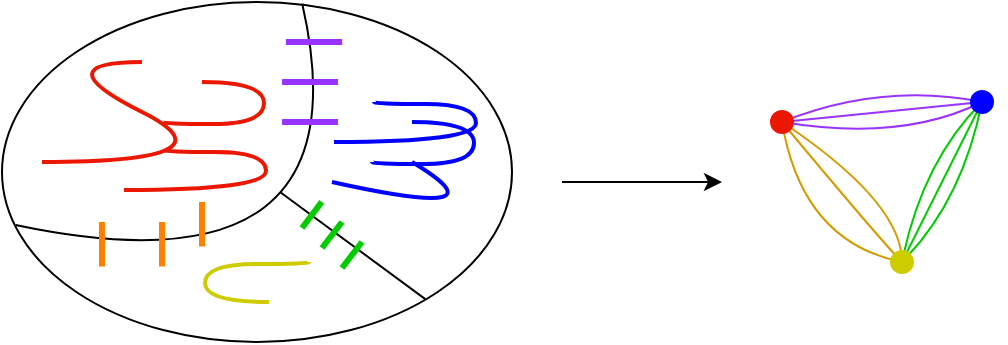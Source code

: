 <mxfile version="24.4.8" type="device">
  <diagram name="ページ1" id="P6bPA5czL3M3jnqTOG5g">
    <mxGraphModel dx="615" dy="328" grid="1" gridSize="10" guides="1" tooltips="1" connect="1" arrows="1" fold="1" page="1" pageScale="1" pageWidth="827" pageHeight="1169" math="0" shadow="0">
      <root>
        <mxCell id="0" />
        <mxCell id="1" parent="0" />
        <mxCell id="uI673GB2UuxpBGNJeL1E-1" value="" style="ellipse;whiteSpace=wrap;html=1;" parent="1" vertex="1">
          <mxGeometry x="190" y="160" width="255" height="170" as="geometry" />
        </mxCell>
        <mxCell id="uI673GB2UuxpBGNJeL1E-2" value="" style="curved=1;endArrow=none;html=1;rounded=0;endFill=0;strokeColor=#0000FF;strokeWidth=2;" parent="1" edge="1">
          <mxGeometry width="50" height="50" relative="1" as="geometry">
            <mxPoint x="355" y="250" as="sourcePoint" />
            <mxPoint x="395" y="240" as="targetPoint" />
            <Array as="points">
              <mxPoint x="445" y="270" />
            </Array>
          </mxGeometry>
        </mxCell>
        <mxCell id="uI673GB2UuxpBGNJeL1E-4" value="" style="endArrow=none;html=1;rounded=0;edgeStyle=orthogonalEdgeStyle;curved=1;strokeColor=#0000FF;strokeWidth=2;" parent="1" edge="1">
          <mxGeometry width="50" height="50" relative="1" as="geometry">
            <mxPoint x="375" y="240" as="sourcePoint" />
            <mxPoint x="395" y="220" as="targetPoint" />
            <Array as="points">
              <mxPoint x="375" y="241" />
              <mxPoint x="426" y="241" />
            </Array>
          </mxGeometry>
        </mxCell>
        <mxCell id="uI673GB2UuxpBGNJeL1E-5" value="" style="endArrow=none;html=1;rounded=0;edgeStyle=orthogonalEdgeStyle;curved=1;strokeColor=#0000FF;strokeWidth=2;" parent="1" edge="1">
          <mxGeometry width="50" height="50" relative="1" as="geometry">
            <mxPoint x="376" y="210" as="sourcePoint" />
            <mxPoint x="356" y="230" as="targetPoint" />
            <Array as="points">
              <mxPoint x="376" y="211" />
              <mxPoint x="427" y="211" />
            </Array>
          </mxGeometry>
        </mxCell>
        <mxCell id="uI673GB2UuxpBGNJeL1E-9" value="" style="curved=1;endArrow=none;html=1;rounded=0;endFill=0;strokeColor=#EB1700;strokeWidth=2;" parent="1" edge="1">
          <mxGeometry width="50" height="50" relative="1" as="geometry">
            <mxPoint x="210" y="240" as="sourcePoint" />
            <mxPoint x="260" y="190" as="targetPoint" />
            <Array as="points">
              <mxPoint x="310" y="240" />
              <mxPoint x="210" y="190" />
            </Array>
          </mxGeometry>
        </mxCell>
        <mxCell id="uI673GB2UuxpBGNJeL1E-10" value="" style="endArrow=none;html=1;rounded=0;edgeStyle=orthogonalEdgeStyle;curved=1;strokeColor=#EB1700;strokeWidth=2;" parent="1" edge="1">
          <mxGeometry width="50" height="50" relative="1" as="geometry">
            <mxPoint x="270" y="220" as="sourcePoint" />
            <mxPoint x="290" y="200" as="targetPoint" />
            <Array as="points">
              <mxPoint x="270" y="221" />
              <mxPoint x="321" y="221" />
            </Array>
          </mxGeometry>
        </mxCell>
        <mxCell id="uI673GB2UuxpBGNJeL1E-11" value="" style="endArrow=none;html=1;rounded=0;edgeStyle=orthogonalEdgeStyle;curved=1;strokeColor=#EB1700;strokeWidth=2;" parent="1" edge="1">
          <mxGeometry width="50" height="50" relative="1" as="geometry">
            <mxPoint x="271" y="234" as="sourcePoint" />
            <mxPoint x="251" y="254" as="targetPoint" />
            <Array as="points">
              <mxPoint x="271" y="235" />
              <mxPoint x="322" y="235" />
            </Array>
          </mxGeometry>
        </mxCell>
        <mxCell id="uI673GB2UuxpBGNJeL1E-17" value="" style="endArrow=none;html=1;rounded=0;edgeStyle=orthogonalEdgeStyle;curved=1;fillColor=#fff2cc;strokeColor=#CCCC00;strokeWidth=2;" parent="1" edge="1">
          <mxGeometry width="50" height="50" relative="1" as="geometry">
            <mxPoint x="343.5" y="290" as="sourcePoint" />
            <mxPoint x="323.5" y="310" as="targetPoint" />
            <Array as="points">
              <mxPoint x="291.5" y="291" />
              <mxPoint x="291.5" y="310" />
            </Array>
          </mxGeometry>
        </mxCell>
        <mxCell id="uI673GB2UuxpBGNJeL1E-18" value="" style="curved=1;endArrow=none;html=1;rounded=0;endFill=0;entryX=0.573;entryY=0.011;entryDx=0;entryDy=0;entryPerimeter=0;exitX=0.011;exitY=0.662;exitDx=0;exitDy=0;exitPerimeter=0;" parent="1" edge="1">
          <mxGeometry width="50" height="50" relative="1" as="geometry">
            <mxPoint x="196.805" y="271.54" as="sourcePoint" />
            <mxPoint x="340.115" y="160.87" as="targetPoint" />
            <Array as="points">
              <mxPoint x="374" y="309" />
            </Array>
          </mxGeometry>
        </mxCell>
        <mxCell id="uI673GB2UuxpBGNJeL1E-23" value="" style="endArrow=none;html=1;rounded=0;entryX=0.83;entryY=0.874;entryDx=0;entryDy=0;entryPerimeter=0;" parent="1" target="uI673GB2UuxpBGNJeL1E-1" edge="1">
          <mxGeometry width="50" height="50" relative="1" as="geometry">
            <mxPoint x="329" y="255" as="sourcePoint" />
            <mxPoint x="399" y="205" as="targetPoint" />
          </mxGeometry>
        </mxCell>
        <mxCell id="uI673GB2UuxpBGNJeL1E-24" value="" style="endArrow=none;html=1;rounded=0;entryX=0.667;entryY=0.118;entryDx=0;entryDy=0;entryPerimeter=0;fillColor=#e1d5e7;strokeColor=#9933FF;strokeWidth=3;" parent="1" target="uI673GB2UuxpBGNJeL1E-1" edge="1">
          <mxGeometry width="50" height="50" relative="1" as="geometry">
            <mxPoint x="332" y="180" as="sourcePoint" />
            <mxPoint x="342" y="180" as="targetPoint" />
          </mxGeometry>
        </mxCell>
        <mxCell id="uI673GB2UuxpBGNJeL1E-25" value="" style="endArrow=none;html=1;rounded=0;entryX=0.667;entryY=0.118;entryDx=0;entryDy=0;entryPerimeter=0;fillColor=#e1d5e7;strokeColor=#9933FF;strokeWidth=3;" parent="1" edge="1">
          <mxGeometry width="50" height="50" relative="1" as="geometry">
            <mxPoint x="330" y="200" as="sourcePoint" />
            <mxPoint x="358" y="200" as="targetPoint" />
          </mxGeometry>
        </mxCell>
        <mxCell id="uI673GB2UuxpBGNJeL1E-26" value="" style="endArrow=none;html=1;rounded=0;entryX=0.667;entryY=0.118;entryDx=0;entryDy=0;entryPerimeter=0;fillColor=#e1d5e7;strokeColor=#9933FF;strokeWidth=3;" parent="1" edge="1">
          <mxGeometry width="50" height="50" relative="1" as="geometry">
            <mxPoint x="330" y="220" as="sourcePoint" />
            <mxPoint x="358" y="220" as="targetPoint" />
          </mxGeometry>
        </mxCell>
        <mxCell id="uI673GB2UuxpBGNJeL1E-27" value="" style="endArrow=none;html=1;rounded=0;entryX=0.627;entryY=0.588;entryDx=0;entryDy=0;entryPerimeter=0;fillColor=#d5e8d4;strokeColor=#00CC00;strokeWidth=3;" parent="1" target="uI673GB2UuxpBGNJeL1E-1" edge="1">
          <mxGeometry width="50" height="50" relative="1" as="geometry">
            <mxPoint x="340" y="273" as="sourcePoint" />
            <mxPoint x="368" y="273" as="targetPoint" />
          </mxGeometry>
        </mxCell>
        <mxCell id="uI673GB2UuxpBGNJeL1E-28" value="" style="endArrow=none;html=1;rounded=0;entryX=0.627;entryY=0.588;entryDx=0;entryDy=0;entryPerimeter=0;fillColor=#d5e8d4;strokeColor=#00CC00;strokeWidth=3;" parent="1" edge="1">
          <mxGeometry width="50" height="50" relative="1" as="geometry">
            <mxPoint x="350" y="283" as="sourcePoint" />
            <mxPoint x="360" y="270" as="targetPoint" />
          </mxGeometry>
        </mxCell>
        <mxCell id="uI673GB2UuxpBGNJeL1E-29" value="" style="endArrow=none;html=1;rounded=0;entryX=0.627;entryY=0.588;entryDx=0;entryDy=0;entryPerimeter=0;fillColor=#d5e8d4;strokeColor=#00CC00;strokeWidth=3;" parent="1" edge="1">
          <mxGeometry width="50" height="50" relative="1" as="geometry">
            <mxPoint x="360" y="293" as="sourcePoint" />
            <mxPoint x="370" y="280" as="targetPoint" />
          </mxGeometry>
        </mxCell>
        <mxCell id="uI673GB2UuxpBGNJeL1E-30" value="" style="endArrow=none;html=1;rounded=0;entryX=0.196;entryY=0.647;entryDx=0;entryDy=0;entryPerimeter=0;strokeColor=#FF8000;strokeWidth=3;" parent="1" target="uI673GB2UuxpBGNJeL1E-1" edge="1">
          <mxGeometry width="50" height="50" relative="1" as="geometry">
            <mxPoint x="240.003" y="292.269" as="sourcePoint" />
            <mxPoint x="276.72" y="270" as="targetPoint" />
          </mxGeometry>
        </mxCell>
        <mxCell id="uI673GB2UuxpBGNJeL1E-31" value="" style="endArrow=none;html=1;rounded=0;entryX=0.196;entryY=0.647;entryDx=0;entryDy=0;entryPerimeter=0;strokeColor=#FF8000;strokeWidth=3;" parent="1" edge="1">
          <mxGeometry width="50" height="50" relative="1" as="geometry">
            <mxPoint x="270.003" y="292.269" as="sourcePoint" />
            <mxPoint x="270" y="270" as="targetPoint" />
          </mxGeometry>
        </mxCell>
        <mxCell id="uI673GB2UuxpBGNJeL1E-32" value="" style="endArrow=none;html=1;rounded=0;entryX=0.196;entryY=0.647;entryDx=0;entryDy=0;entryPerimeter=0;strokeColor=#FF8000;strokeWidth=3;" parent="1" edge="1">
          <mxGeometry width="50" height="50" relative="1" as="geometry">
            <mxPoint x="290.003" y="282.269" as="sourcePoint" />
            <mxPoint x="290" y="260" as="targetPoint" />
          </mxGeometry>
        </mxCell>
        <mxCell id="tcZ2_WOt_9zWt18CXV5K-1" value="" style="endArrow=classic;html=1;rounded=0;" edge="1" parent="1">
          <mxGeometry width="50" height="50" relative="1" as="geometry">
            <mxPoint x="470" y="250" as="sourcePoint" />
            <mxPoint x="550" y="250" as="targetPoint" />
          </mxGeometry>
        </mxCell>
        <mxCell id="tcZ2_WOt_9zWt18CXV5K-5" value="" style="curved=1;endArrow=none;html=1;rounded=0;entryX=0.107;entryY=0.37;entryDx=0;entryDy=0;entryPerimeter=0;endFill=0;fillColor=#ffe6cc;strokeColor=#d79b00;" edge="1" parent="1" target="tcZ2_WOt_9zWt18CXV5K-4">
          <mxGeometry width="50" height="50" relative="1" as="geometry">
            <mxPoint x="580" y="220" as="sourcePoint" />
            <mxPoint x="590" y="240" as="targetPoint" />
            <Array as="points">
              <mxPoint x="590" y="280" />
            </Array>
          </mxGeometry>
        </mxCell>
        <mxCell id="tcZ2_WOt_9zWt18CXV5K-6" value="" style="curved=1;endArrow=none;html=1;rounded=0;entryX=0.675;entryY=0.461;entryDx=0;entryDy=0;entryPerimeter=0;endFill=0;fillColor=#ffe6cc;strokeColor=#d79b00;exitX=0.652;exitY=0.416;exitDx=0;exitDy=0;exitPerimeter=0;" edge="1" parent="1" source="tcZ2_WOt_9zWt18CXV5K-2" target="tcZ2_WOt_9zWt18CXV5K-4">
          <mxGeometry width="50" height="50" relative="1" as="geometry">
            <mxPoint x="620" y="210" as="sourcePoint" />
            <mxPoint x="680" y="280" as="targetPoint" />
            <Array as="points">
              <mxPoint x="640" y="260" />
            </Array>
          </mxGeometry>
        </mxCell>
        <mxCell id="tcZ2_WOt_9zWt18CXV5K-7" value="" style="curved=1;endArrow=none;html=1;rounded=0;entryX=0.334;entryY=0.575;entryDx=0;entryDy=0;entryPerimeter=0;endFill=0;fillColor=#ffe6cc;strokeColor=#d79b00;" edge="1" parent="1" source="tcZ2_WOt_9zWt18CXV5K-2" target="tcZ2_WOt_9zWt18CXV5K-4">
          <mxGeometry width="50" height="50" relative="1" as="geometry">
            <mxPoint x="590" y="230" as="sourcePoint" />
            <mxPoint x="650" y="300" as="targetPoint" />
            <Array as="points">
              <mxPoint x="630" y="280" />
            </Array>
          </mxGeometry>
        </mxCell>
        <mxCell id="tcZ2_WOt_9zWt18CXV5K-8" value="" style="curved=1;endArrow=none;html=1;rounded=0;entryX=0.264;entryY=0.9;entryDx=0;entryDy=0;entryPerimeter=0;endFill=0;fillColor=#ffe6cc;strokeColor=#9933FF;exitX=0.66;exitY=0.645;exitDx=0;exitDy=0;exitPerimeter=0;" edge="1" parent="1" source="tcZ2_WOt_9zWt18CXV5K-2" target="tcZ2_WOt_9zWt18CXV5K-3">
          <mxGeometry width="50" height="50" relative="1" as="geometry">
            <mxPoint x="590" y="175" as="sourcePoint" />
            <mxPoint x="650" y="245" as="targetPoint" />
            <Array as="points">
              <mxPoint x="630" y="200" />
            </Array>
          </mxGeometry>
        </mxCell>
        <mxCell id="tcZ2_WOt_9zWt18CXV5K-9" value="" style="curved=1;endArrow=none;html=1;rounded=0;entryX=0.623;entryY=0.711;entryDx=0;entryDy=0;entryPerimeter=0;endFill=0;fillColor=#ffe6cc;strokeColor=#9933FF;exitX=0.34;exitY=0.589;exitDx=0;exitDy=0;exitPerimeter=0;" edge="1" parent="1" source="tcZ2_WOt_9zWt18CXV5K-2" target="tcZ2_WOt_9zWt18CXV5K-3">
          <mxGeometry width="50" height="50" relative="1" as="geometry">
            <mxPoint x="590" y="230" as="sourcePoint" />
            <mxPoint x="690" y="220" as="targetPoint" />
            <Array as="points">
              <mxPoint x="640" y="230" />
            </Array>
          </mxGeometry>
        </mxCell>
        <mxCell id="tcZ2_WOt_9zWt18CXV5K-10" value="" style="curved=1;endArrow=none;html=1;rounded=0;entryX=0.434;entryY=0.73;entryDx=0;entryDy=0;entryPerimeter=0;endFill=0;fillColor=#ffe6cc;strokeColor=#9933FF;exitX=0.302;exitY=0.589;exitDx=0;exitDy=0;exitPerimeter=0;" edge="1" parent="1" source="tcZ2_WOt_9zWt18CXV5K-2" target="tcZ2_WOt_9zWt18CXV5K-3">
          <mxGeometry width="50" height="50" relative="1" as="geometry">
            <mxPoint x="590" y="230" as="sourcePoint" />
            <mxPoint x="690" y="220" as="targetPoint" />
          </mxGeometry>
        </mxCell>
        <mxCell id="tcZ2_WOt_9zWt18CXV5K-11" value="" style="curved=1;endArrow=none;html=1;rounded=0;entryX=0.792;entryY=0.975;entryDx=0;entryDy=0;entryPerimeter=0;endFill=0;fillColor=#d5e8d4;strokeColor=#00CC00;" edge="1" parent="1" source="tcZ2_WOt_9zWt18CXV5K-4" target="tcZ2_WOt_9zWt18CXV5K-3">
          <mxGeometry width="50" height="50" relative="1" as="geometry">
            <mxPoint x="600" y="240" as="sourcePoint" />
            <mxPoint x="700" y="230" as="targetPoint" />
            <Array as="points">
              <mxPoint x="660" y="250" />
            </Array>
          </mxGeometry>
        </mxCell>
        <mxCell id="tcZ2_WOt_9zWt18CXV5K-12" value="" style="curved=1;endArrow=none;html=1;rounded=0;entryX=0.377;entryY=0.674;entryDx=0;entryDy=0;entryPerimeter=0;endFill=0;fillColor=#d5e8d4;strokeColor=#00CC00;exitX=0.679;exitY=0.542;exitDx=0;exitDy=0;exitPerimeter=0;" edge="1" parent="1" source="tcZ2_WOt_9zWt18CXV5K-4" target="tcZ2_WOt_9zWt18CXV5K-3">
          <mxGeometry width="50" height="50" relative="1" as="geometry">
            <mxPoint x="650" y="300" as="sourcePoint" />
            <mxPoint x="690" y="220" as="targetPoint" />
            <Array as="points">
              <mxPoint x="650" y="240" />
            </Array>
          </mxGeometry>
        </mxCell>
        <mxCell id="tcZ2_WOt_9zWt18CXV5K-13" value="" style="curved=1;endArrow=none;html=1;rounded=0;entryX=0.566;entryY=0.655;entryDx=0;entryDy=0;entryPerimeter=0;endFill=0;fillColor=#d5e8d4;strokeColor=#00CC00;exitX=0.566;exitY=0.655;exitDx=0;exitDy=0;exitPerimeter=0;" edge="1" parent="1" source="tcZ2_WOt_9zWt18CXV5K-4" target="tcZ2_WOt_9zWt18CXV5K-3">
          <mxGeometry width="50" height="50" relative="1" as="geometry">
            <mxPoint x="650" y="300" as="sourcePoint" />
            <mxPoint x="690" y="220" as="targetPoint" />
            <Array as="points">
              <mxPoint x="670" y="260" />
            </Array>
          </mxGeometry>
        </mxCell>
        <mxCell id="tcZ2_WOt_9zWt18CXV5K-2" value="" style="shape=waypoint;sketch=0;size=6;pointerEvents=1;points=[];fillColor=#f8cecc;resizable=0;rotatable=0;perimeter=centerPerimeter;snapToPoint=1;strokeColor=#EB1700;strokeWidth=4;" vertex="1" parent="1">
          <mxGeometry x="570" y="210" width="20" height="20" as="geometry" />
        </mxCell>
        <mxCell id="tcZ2_WOt_9zWt18CXV5K-3" value="" style="shape=waypoint;sketch=0;size=6;pointerEvents=1;points=[];fillColor=#f8cecc;resizable=0;rotatable=0;perimeter=centerPerimeter;snapToPoint=1;strokeColor=#0000FF;strokeWidth=4;" vertex="1" parent="1">
          <mxGeometry x="670" y="200" width="20" height="20" as="geometry" />
        </mxCell>
        <mxCell id="tcZ2_WOt_9zWt18CXV5K-4" value="" style="shape=waypoint;sketch=0;size=6;pointerEvents=1;points=[];fillColor=#f8cecc;resizable=0;rotatable=0;perimeter=centerPerimeter;snapToPoint=1;strokeColor=#CCCC00;strokeWidth=4;" vertex="1" parent="1">
          <mxGeometry x="630" y="280" width="20" height="20" as="geometry" />
        </mxCell>
      </root>
    </mxGraphModel>
  </diagram>
</mxfile>

